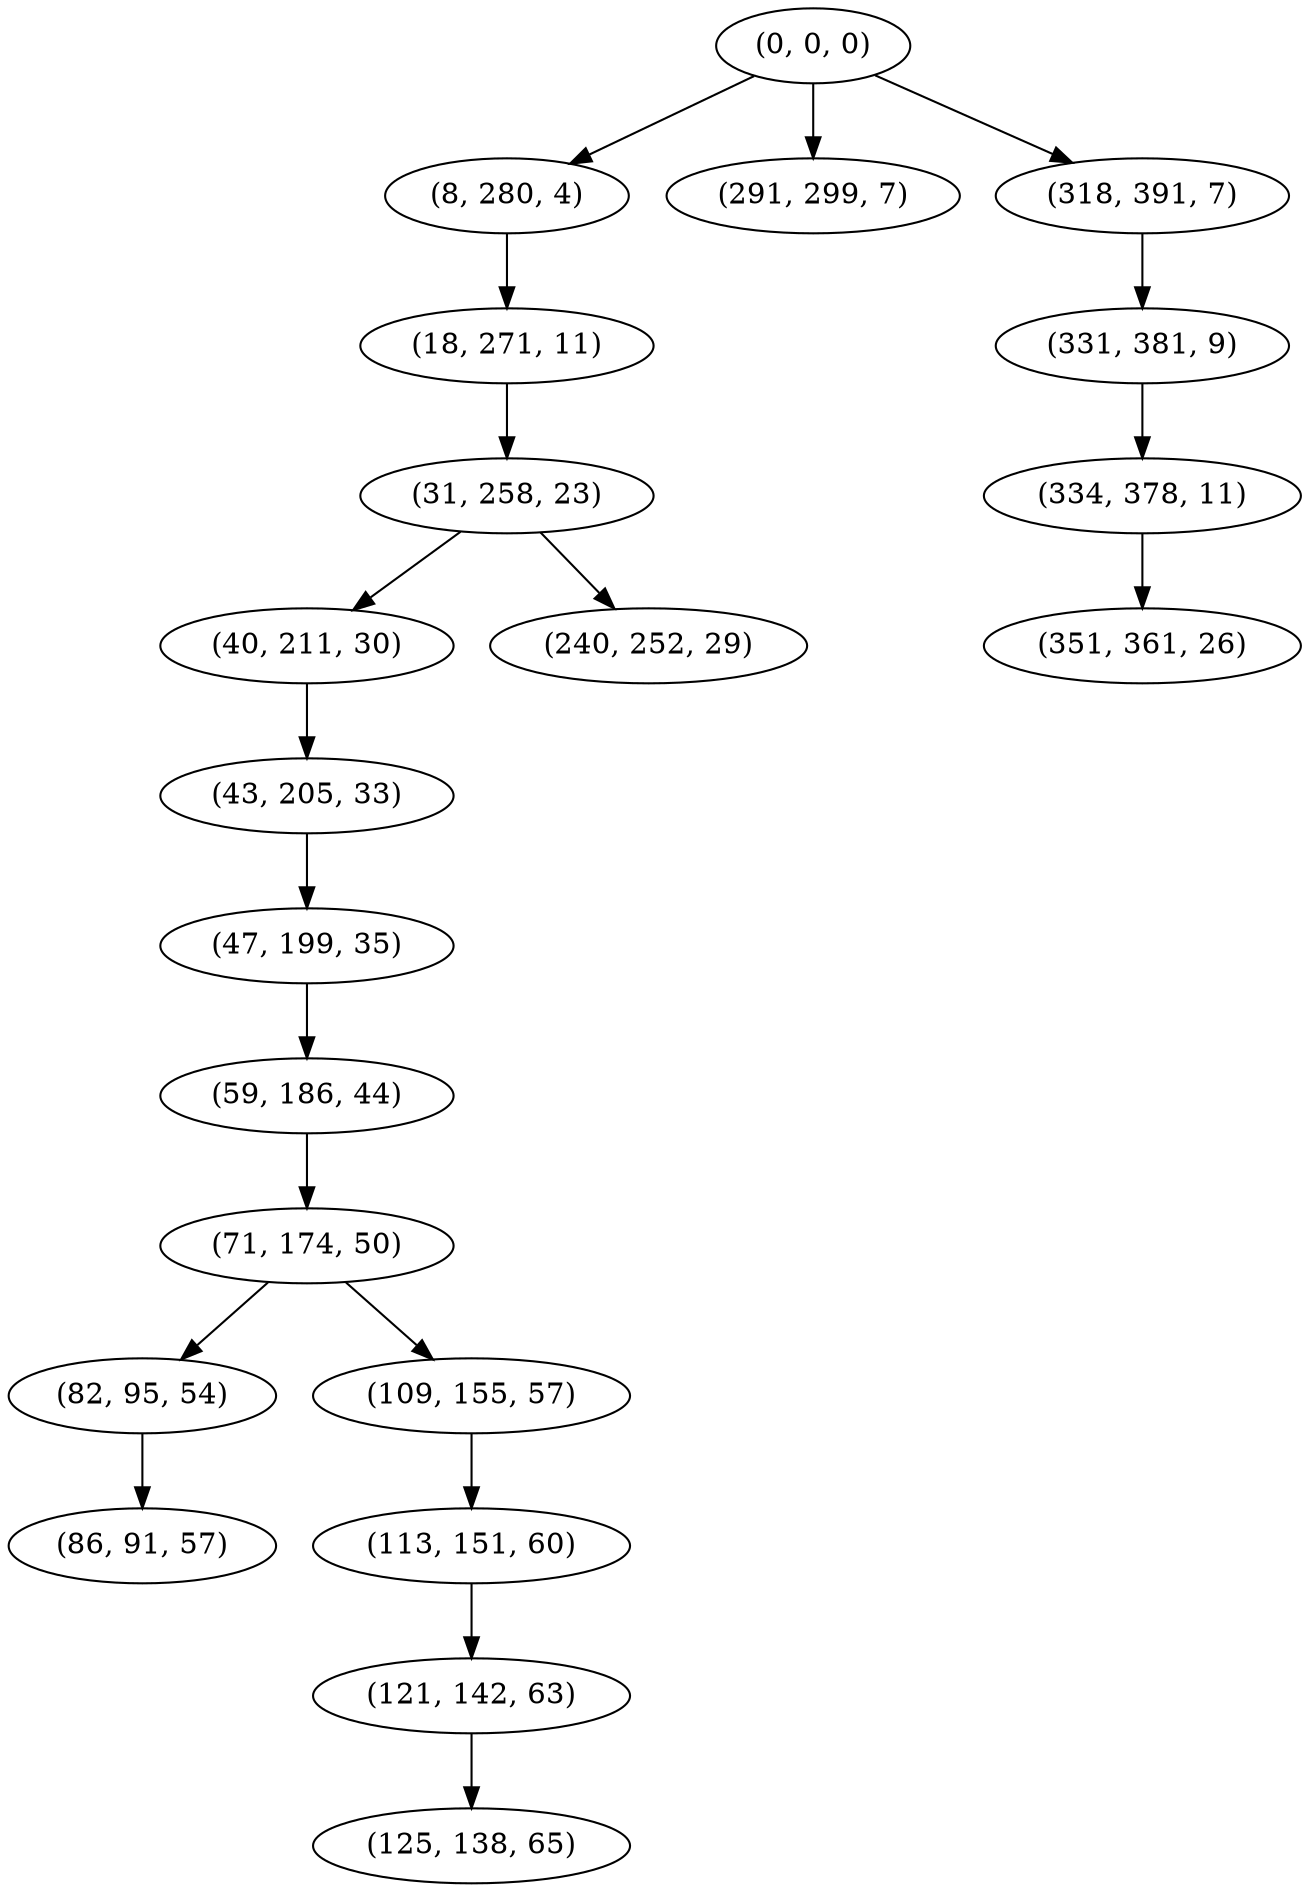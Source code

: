 digraph tree {
    "(0, 0, 0)";
    "(8, 280, 4)";
    "(18, 271, 11)";
    "(31, 258, 23)";
    "(40, 211, 30)";
    "(43, 205, 33)";
    "(47, 199, 35)";
    "(59, 186, 44)";
    "(71, 174, 50)";
    "(82, 95, 54)";
    "(86, 91, 57)";
    "(109, 155, 57)";
    "(113, 151, 60)";
    "(121, 142, 63)";
    "(125, 138, 65)";
    "(240, 252, 29)";
    "(291, 299, 7)";
    "(318, 391, 7)";
    "(331, 381, 9)";
    "(334, 378, 11)";
    "(351, 361, 26)";
    "(0, 0, 0)" -> "(8, 280, 4)";
    "(0, 0, 0)" -> "(291, 299, 7)";
    "(0, 0, 0)" -> "(318, 391, 7)";
    "(8, 280, 4)" -> "(18, 271, 11)";
    "(18, 271, 11)" -> "(31, 258, 23)";
    "(31, 258, 23)" -> "(40, 211, 30)";
    "(31, 258, 23)" -> "(240, 252, 29)";
    "(40, 211, 30)" -> "(43, 205, 33)";
    "(43, 205, 33)" -> "(47, 199, 35)";
    "(47, 199, 35)" -> "(59, 186, 44)";
    "(59, 186, 44)" -> "(71, 174, 50)";
    "(71, 174, 50)" -> "(82, 95, 54)";
    "(71, 174, 50)" -> "(109, 155, 57)";
    "(82, 95, 54)" -> "(86, 91, 57)";
    "(109, 155, 57)" -> "(113, 151, 60)";
    "(113, 151, 60)" -> "(121, 142, 63)";
    "(121, 142, 63)" -> "(125, 138, 65)";
    "(318, 391, 7)" -> "(331, 381, 9)";
    "(331, 381, 9)" -> "(334, 378, 11)";
    "(334, 378, 11)" -> "(351, 361, 26)";
}
